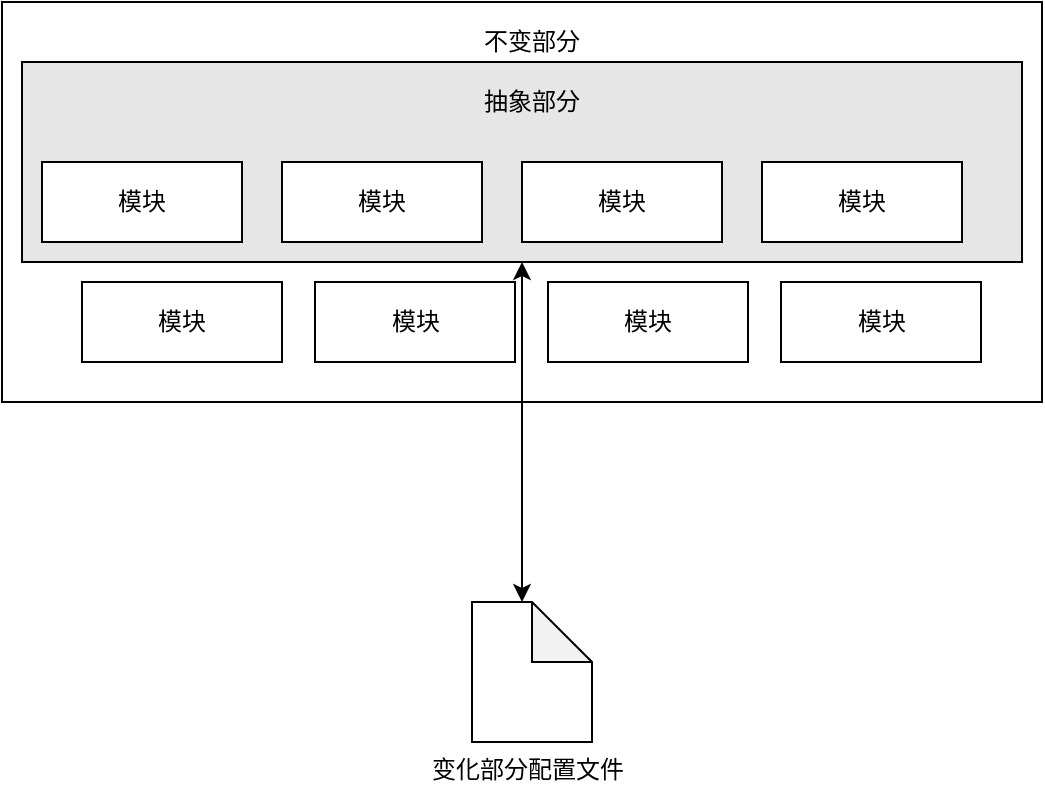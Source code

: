 <mxfile version="12.2.4" pages="1"><diagram id="g8NdtzXqk2OmBc627Jw0" name="Page-1"><mxGraphModel dx="990" dy="765" grid="1" gridSize="10" guides="1" tooltips="1" connect="1" arrows="1" fold="1" page="1" pageScale="1" pageWidth="827" pageHeight="1169" math="0" shadow="0"><root><mxCell id="0"/><mxCell id="1" parent="0"/><mxCell id="2" value="" style="rounded=0;whiteSpace=wrap;html=1;" parent="1" vertex="1"><mxGeometry x="140" y="140" width="520" height="200" as="geometry"/></mxCell><mxCell id="9" value="" style="rounded=0;whiteSpace=wrap;html=1;fillColor=#E6E6E6;" parent="1" vertex="1"><mxGeometry x="150" y="170" width="500" height="100" as="geometry"/></mxCell><mxCell id="4" value="模块" style="rounded=0;whiteSpace=wrap;html=1;" parent="1" vertex="1"><mxGeometry x="180" y="280" width="100" height="40" as="geometry"/></mxCell><mxCell id="5" value="模块" style="rounded=0;whiteSpace=wrap;html=1;" parent="1" vertex="1"><mxGeometry x="296.5" y="280" width="100" height="40" as="geometry"/></mxCell><mxCell id="6" value="模块" style="rounded=0;whiteSpace=wrap;html=1;" parent="1" vertex="1"><mxGeometry x="413" y="280" width="100" height="40" as="geometry"/></mxCell><mxCell id="7" value="模块" style="rounded=0;whiteSpace=wrap;html=1;" parent="1" vertex="1"><mxGeometry x="529.5" y="280" width="100" height="40" as="geometry"/></mxCell><mxCell id="8" value="不变部分" style="text;html=1;strokeColor=none;fillColor=none;align=center;verticalAlign=middle;whiteSpace=wrap;rounded=0;" parent="1" vertex="1"><mxGeometry x="370" y="150" width="70" height="20" as="geometry"/></mxCell><mxCell id="10" value="抽象部分" style="text;html=1;strokeColor=none;fillColor=none;align=center;verticalAlign=middle;whiteSpace=wrap;rounded=0;" parent="1" vertex="1"><mxGeometry x="370" y="180" width="70" height="20" as="geometry"/></mxCell><mxCell id="11" value="模块" style="rounded=0;whiteSpace=wrap;html=1;" parent="1" vertex="1"><mxGeometry x="160" y="220" width="100" height="40" as="geometry"/></mxCell><mxCell id="12" value="模块" style="rounded=0;whiteSpace=wrap;html=1;" parent="1" vertex="1"><mxGeometry x="280" y="220" width="100" height="40" as="geometry"/></mxCell><mxCell id="13" value="模块" style="rounded=0;whiteSpace=wrap;html=1;" parent="1" vertex="1"><mxGeometry x="400" y="220" width="100" height="40" as="geometry"/></mxCell><mxCell id="14" value="模块" style="rounded=0;whiteSpace=wrap;html=1;" parent="1" vertex="1"><mxGeometry x="520" y="220" width="100" height="40" as="geometry"/></mxCell><mxCell id="16" value="" style="endArrow=classic;startArrow=classic;html=1;" parent="1" target="9" edge="1"><mxGeometry width="50" height="50" relative="1" as="geometry"><mxPoint x="400" y="440" as="sourcePoint"/><mxPoint x="390" y="270" as="targetPoint"/></mxGeometry></mxCell><mxCell id="18" value="" style="shape=note;whiteSpace=wrap;html=1;backgroundOutline=1;darkOpacity=0.05;fillColor=#FFFFFF;" parent="1" vertex="1"><mxGeometry x="375" y="440" width="60" height="70" as="geometry"/></mxCell><mxCell id="19" value="变化部分配置文件" style="text;html=1;" parent="1" vertex="1"><mxGeometry x="353" y="510" width="120" height="30" as="geometry"/></mxCell></root></mxGraphModel></diagram></mxfile>